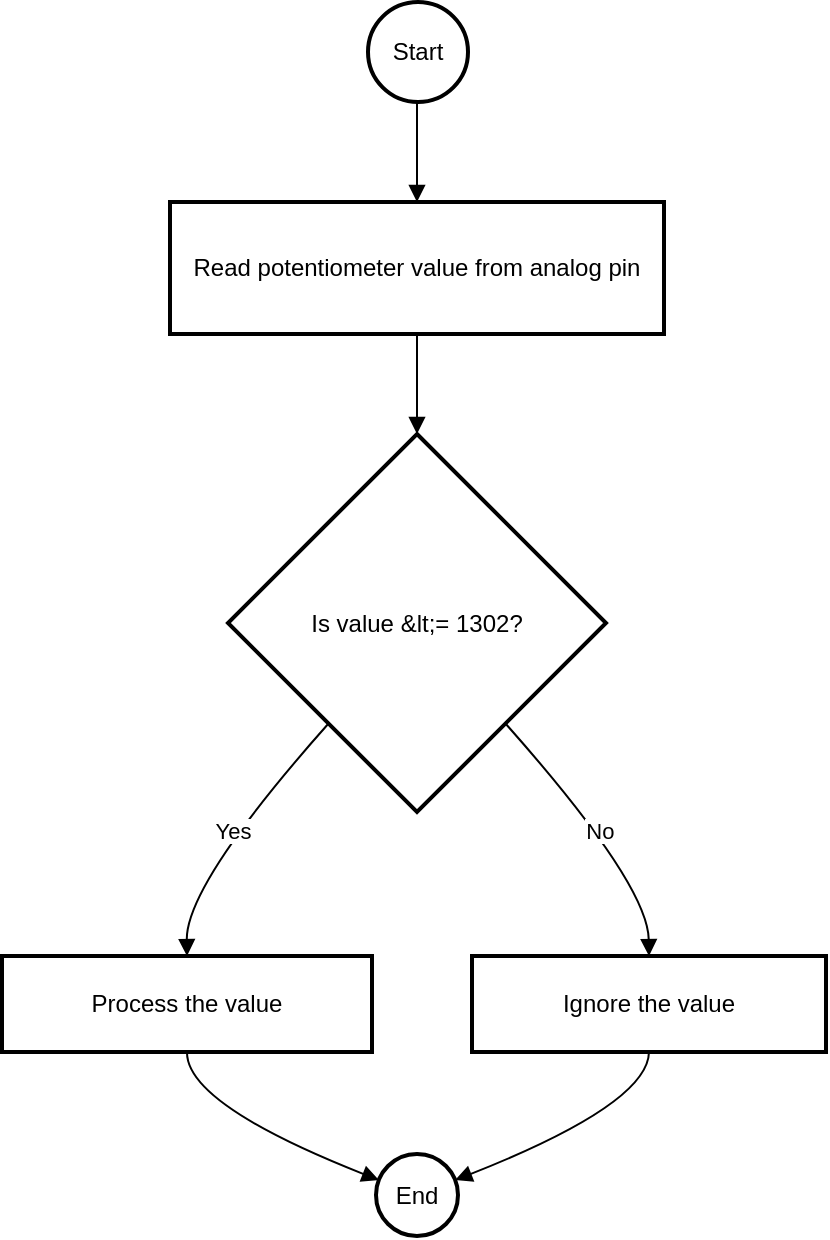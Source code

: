 <mxfile version="24.7.17">
  <diagram name="Page-1" id="foHR8jOxlrMREkODlsy3">
    <mxGraphModel dx="1400" dy="743" grid="1" gridSize="10" guides="1" tooltips="1" connect="1" arrows="1" fold="1" page="1" pageScale="1" pageWidth="850" pageHeight="1100" math="0" shadow="0">
      <root>
        <mxCell id="0" />
        <mxCell id="1" parent="0" />
        <mxCell id="4jLFiAf4HJtYJN68ANB5-13" value="Start" style="ellipse;aspect=fixed;strokeWidth=2;whiteSpace=wrap;" vertex="1" parent="1">
          <mxGeometry x="203" y="660" width="50" height="50" as="geometry" />
        </mxCell>
        <mxCell id="4jLFiAf4HJtYJN68ANB5-14" value="Read potentiometer value from analog pin" style="whiteSpace=wrap;strokeWidth=2;" vertex="1" parent="1">
          <mxGeometry x="104" y="760" width="247" height="66" as="geometry" />
        </mxCell>
        <mxCell id="4jLFiAf4HJtYJN68ANB5-15" value="Is value &amp;lt;= 1302?" style="rhombus;strokeWidth=2;whiteSpace=wrap;" vertex="1" parent="1">
          <mxGeometry x="133" y="876" width="189" height="189" as="geometry" />
        </mxCell>
        <mxCell id="4jLFiAf4HJtYJN68ANB5-16" value="Process the value" style="whiteSpace=wrap;strokeWidth=2;" vertex="1" parent="1">
          <mxGeometry x="20" y="1137" width="185" height="48" as="geometry" />
        </mxCell>
        <mxCell id="4jLFiAf4HJtYJN68ANB5-17" value="Ignore the value" style="whiteSpace=wrap;strokeWidth=2;" vertex="1" parent="1">
          <mxGeometry x="255" y="1137" width="177" height="48" as="geometry" />
        </mxCell>
        <mxCell id="4jLFiAf4HJtYJN68ANB5-18" value="End" style="ellipse;aspect=fixed;strokeWidth=2;whiteSpace=wrap;" vertex="1" parent="1">
          <mxGeometry x="207" y="1236" width="41" height="41" as="geometry" />
        </mxCell>
        <mxCell id="4jLFiAf4HJtYJN68ANB5-19" value="" style="curved=1;startArrow=none;endArrow=block;exitX=0.49;exitY=1;entryX=0.5;entryY=0;rounded=0;" edge="1" parent="1" source="4jLFiAf4HJtYJN68ANB5-13" target="4jLFiAf4HJtYJN68ANB5-14">
          <mxGeometry relative="1" as="geometry">
            <Array as="points" />
          </mxGeometry>
        </mxCell>
        <mxCell id="4jLFiAf4HJtYJN68ANB5-20" value="" style="curved=1;startArrow=none;endArrow=block;exitX=0.5;exitY=1;entryX=0.5;entryY=0;rounded=0;" edge="1" parent="1" source="4jLFiAf4HJtYJN68ANB5-14" target="4jLFiAf4HJtYJN68ANB5-15">
          <mxGeometry relative="1" as="geometry">
            <Array as="points" />
          </mxGeometry>
        </mxCell>
        <mxCell id="4jLFiAf4HJtYJN68ANB5-21" value="Yes" style="curved=1;startArrow=none;endArrow=block;exitX=0.06;exitY=1;entryX=0.5;entryY=0.01;rounded=0;" edge="1" parent="1" source="4jLFiAf4HJtYJN68ANB5-15" target="4jLFiAf4HJtYJN68ANB5-16">
          <mxGeometry relative="1" as="geometry">
            <Array as="points">
              <mxPoint x="112" y="1101" />
            </Array>
          </mxGeometry>
        </mxCell>
        <mxCell id="4jLFiAf4HJtYJN68ANB5-22" value="No" style="curved=1;startArrow=none;endArrow=block;exitX=0.94;exitY=1;entryX=0.5;entryY=0.01;rounded=0;" edge="1" parent="1" source="4jLFiAf4HJtYJN68ANB5-15" target="4jLFiAf4HJtYJN68ANB5-17">
          <mxGeometry relative="1" as="geometry">
            <Array as="points">
              <mxPoint x="343" y="1101" />
            </Array>
          </mxGeometry>
        </mxCell>
        <mxCell id="4jLFiAf4HJtYJN68ANB5-23" value="" style="curved=1;startArrow=none;endArrow=block;exitX=0.5;exitY=1.01;entryX=0;entryY=0.3;rounded=0;" edge="1" parent="1" source="4jLFiAf4HJtYJN68ANB5-16" target="4jLFiAf4HJtYJN68ANB5-18">
          <mxGeometry relative="1" as="geometry">
            <Array as="points">
              <mxPoint x="112" y="1211" />
            </Array>
          </mxGeometry>
        </mxCell>
        <mxCell id="4jLFiAf4HJtYJN68ANB5-24" value="" style="curved=1;startArrow=none;endArrow=block;exitX=0.5;exitY=1.01;entryX=1.01;entryY=0.3;rounded=0;" edge="1" parent="1" source="4jLFiAf4HJtYJN68ANB5-17" target="4jLFiAf4HJtYJN68ANB5-18">
          <mxGeometry relative="1" as="geometry">
            <Array as="points">
              <mxPoint x="343" y="1211" />
            </Array>
          </mxGeometry>
        </mxCell>
      </root>
    </mxGraphModel>
  </diagram>
</mxfile>
